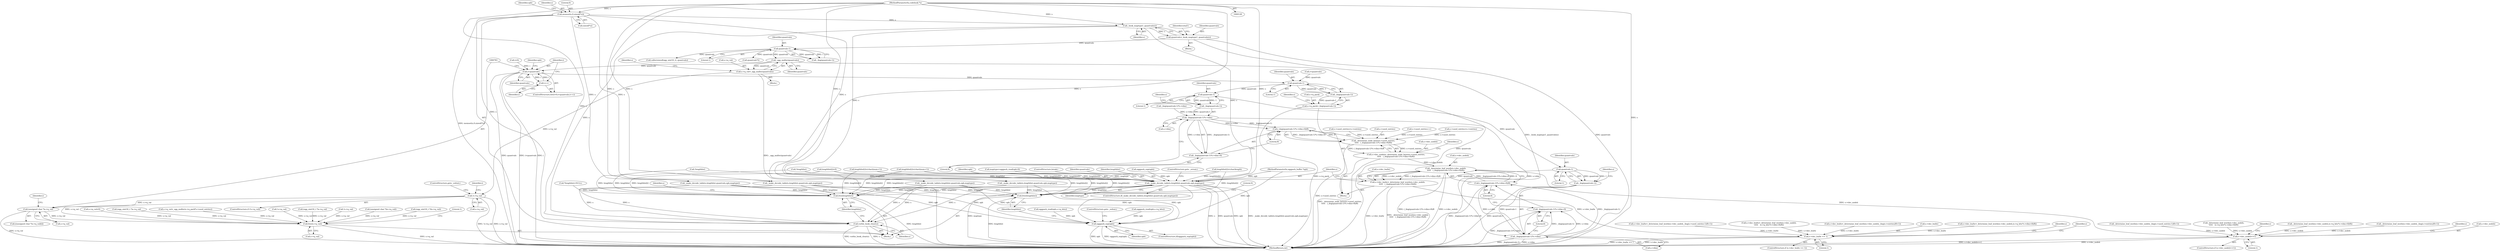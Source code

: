 digraph "0_Android_eeb4e45d5683f88488c083ecf142dc89bc3f0b47_8@API" {
"1000763" [label="(Call,_ogg_malloc(quantvals))"];
"1000622" [label="(Call,quantvals-1)"];
"1000582" [label="(Call,quantvals=_book_maptype1_quantvals(s))"];
"1000584" [label="(Call,_book_maptype1_quantvals(s))"];
"1000143" [label="(Call,memset(s,0,sizeof(*s)))"];
"1000130" [label="(MethodParameterIn,codebook *s)"];
"1000759" [label="(Call,s->q_val=_ogg_malloc(quantvals))"];
"1000766" [label="(Call,!s->q_val)"];
"1000782" [label="(Call,(unsigned char *)s->q_val)"];
"1001170" [label="(Call,free(s->q_val))"];
"1000775" [label="(Call,i<quantvals)"];
"1000778" [label="(Call,i++)"];
"1000844" [label="(Call,quantvals-1)"];
"1000843" [label="(Call,_ilog(quantvals-1))"];
"1000839" [label="(Call,s->q_pack=_ilog(quantvals-1))"];
"1000864" [label="(Call,quantvals-1)"];
"1000863" [label="(Call,_ilog(quantvals-1))"];
"1000862" [label="(Call,_ilog(quantvals-1)*s->dim)"];
"1000860" [label="(Call,(_ilog(quantvals-1)*s->dim+8)/8)"];
"1000856" [label="(Call,_determine_node_bytes(s->used_entries,\n\t\t\t\t\t   (_ilog(quantvals-1)*s->dim+8)/8))"];
"1000852" [label="(Call,s->dec_nodeb=_determine_node_bytes(s->used_entries,\n\t\t\t\t\t   (_ilog(quantvals-1)*s->dim+8)/8))"];
"1000876" [label="(Call,_determine_leaf_words(s->dec_nodeb,\n\t\t\t\t\t   (_ilog(quantvals-1)*s->dim+8)/8))"];
"1000872" [label="(Call,s->dec_leafw=_determine_leaf_words(s->dec_nodeb,\n\t\t\t\t\t   (_ilog(quantvals-1)*s->dim+8)/8))"];
"1001134" [label="(Call,s->dec_leafw == 1)"];
"1001128" [label="(Call,s->dec_nodeb==1)"];
"1000861" [label="(Call,_ilog(quantvals-1)*s->dim+8)"];
"1000882" [label="(Call,_ilog(quantvals-1)*s->dim)"];
"1000880" [label="(Call,(_ilog(quantvals-1)*s->dim+8)/8)"];
"1000881" [label="(Call,_ilog(quantvals-1)*s->dim+8)"];
"1000884" [label="(Call,quantvals-1)"];
"1000883" [label="(Call,_ilog(quantvals-1))"];
"1000893" [label="(Call,_make_decode_table(s,lengthlist,quantvals,opb,maptype))"];
"1001157" [label="(Call,oggpack_eop(opb))"];
"1001160" [label="(Call,free(lengthlist))"];
"1001166" [label="(Call,vorbis_book_clear(s))"];
"1001168" [label="(Call,free(lengthlist))"];
"1000584" [label="(Call,_book_maptype1_quantvals(s))"];
"1001160" [label="(Call,free(lengthlist))"];
"1000822" [label="(Call,(ogg_uint16_t *)s->q_val)"];
"1000350" [label="(Call,lengthlist[i]=(char)(num+1))"];
"1000856" [label="(Call,_determine_node_bytes(s->used_entries,\n\t\t\t\t\t   (_ilog(quantvals-1)*s->dim+8)/8))"];
"1001138" [label="(Literal,1)"];
"1000900" [label="(ControlStructure,break;)"];
"1001169" [label="(Identifier,lengthlist)"];
"1000131" [label="(Block,)"];
"1000766" [label="(Call,!s->q_val)"];
"1000772" [label="(Call,i=0)"];
"1001043" [label="(Call,s->q_val=_ogg_malloc(s->q_pack*s->used_entries))"];
"1000806" [label="(Call,!s->q_val)"];
"1000765" [label="(ControlStructure,if (!s->q_val))"];
"1000873" [label="(Call,s->dec_leafw)"];
"1000864" [label="(Call,quantvals-1)"];
"1000866" [label="(Literal,1)"];
"1000145" [label="(Literal,0)"];
"1000671" [label="(Call,(ogg_uint16_t *)s->q_val)"];
"1000624" [label="(Literal,1)"];
"1000852" [label="(Call,s->dec_nodeb=_determine_node_bytes(s->used_entries,\n\t\t\t\t\t   (_ilog(quantvals-1)*s->dim+8)/8))"];
"1001006" [label="(Call,_determine_leaf_words(s->dec_nodeb,_ilog(s->used_entries-1)/8+1))"];
"1000623" [label="(Identifier,quantvals)"];
"1000781" [label="(Call,((unsigned char *)s->q_val)[i])"];
"1001170" [label="(Call,free(s->q_val))"];
"1000870" [label="(Literal,8)"];
"1001002" [label="(Call,s->dec_leafw=_determine_leaf_words(s->dec_nodeb,_ilog(s->used_entries-1)/8+1))"];
"1000802" [label="(Call,quantvals*2)"];
"1000621" [label="(Call,_ilog(quantvals-1))"];
"1001021" [label="(Call,_make_decode_table(s,lengthlist,quantvals,opb,maptype))"];
"1000655" [label="(Call,!s->q_val)"];
"1000713" [label="(Call,s->dec_leafw=_determine_leaf_words(s->dec_nodeb,\n\t\t\t\t\t   (s->q_bits*s->dim+8)/8))"];
"1001171" [label="(Call,s->q_val)"];
"1000882" [label="(Call,_ilog(quantvals-1)*s->dim)"];
"1000891" [label="(Literal,8)"];
"1001161" [label="(Identifier,lengthlist)"];
"1000760" [label="(Call,s->q_val)"];
"1000865" [label="(Identifier,quantvals)"];
"1000758" [label="(Block,)"];
"1001159" [label="(ControlStructure,goto _eofout;)"];
"1000836" [label="(Call,oggpack_eop(opb))"];
"1000899" [label="(ControlStructure,goto _errout;)"];
"1000717" [label="(Call,_determine_leaf_words(s->dec_nodeb,\n\t\t\t\t\t   (s->q_bits*s->dim+8)/8))"];
"1000573" [label="(Call,_make_decode_table(s,lengthlist,quantvals,opb,maptype))"];
"1000773" [label="(Identifier,i)"];
"1000451" [label="(Call,lengthlist[i]=(char)length)"];
"1000876" [label="(Call,_determine_leaf_words(s->dec_nodeb,\n\t\t\t\t\t   (_ilog(quantvals-1)*s->dim+8)/8))"];
"1000650" [label="(Call,calloc(sizeof(ogg_uint16_t), quantvals))"];
"1001079" [label="(Call,(unsigned char *)(s->q_val))"];
"1001177" [label="(MethodReturn,int)"];
"1001163" [label="(Literal,0)"];
"1001111" [label="(Call,(ogg_uint16_t *)(s->q_val))"];
"1000130" [label="(MethodParameterIn,codebook *s)"];
"1000844" [label="(Call,quantvals-1)"];
"1000857" [label="(Call,s->used_entries)"];
"1000129" [label="(MethodParameterIn,oggpack_buffer *opb)"];
"1001166" [label="(Call,vorbis_book_clear(s))"];
"1001167" [label="(Identifier,s)"];
"1001134" [label="(Call,s->dec_leafw == 1)"];
"1001176" [label="(Literal,1)"];
"1000768" [label="(Identifier,s)"];
"1000152" [label="(Identifier,opb)"];
"1000779" [label="(Identifier,i)"];
"1000551" [label="(Call,s->dec_leafw=_determine_leaf_words(s->dec_nodeb,_ilog(s->entries)/8+1))"];
"1001168" [label="(Call,free(lengthlist))"];
"1000849" [label="(Identifier,s)"];
"1000784" [label="(Call,s->q_val)"];
"1000885" [label="(Identifier,quantvals)"];
"1000620" [label="(Call,_ilog(quantvals-1)*s->dim)"];
"1000839" [label="(Call,s->q_pack=_ilog(quantvals-1))"];
"1000583" [label="(Identifier,quantvals)"];
"1000867" [label="(Call,s->dim)"];
"1000877" [label="(Call,s->dec_nodeb)"];
"1000763" [label="(Call,_ogg_malloc(quantvals))"];
"1001172" [label="(Identifier,s)"];
"1000893" [label="(Call,_make_decode_table(s,lengthlist,quantvals,opb,maptype))"];
"1000585" [label="(Identifier,s)"];
"1000837" [label="(Identifier,opb)"];
"1000292" [label="(Call,s->used_entries++)"];
"1000862" [label="(Call,_ilog(quantvals-1)*s->dim)"];
"1001135" [label="(Call,s->dec_leafw)"];
"1000897" [label="(Identifier,opb)"];
"1000283" [label="(Call,lengthlist[i]=(char)(num+1))"];
"1000470" [label="(Call,maptype=oggpack_read(opb,4))"];
"1000950" [label="(Call,s->dec_leafw=_determine_leaf_words(s->dec_nodeb,(s->q_bits*s->dim+8)/8))"];
"1000533" [label="(Block,)"];
"1000146" [label="(Call,sizeof(*s))"];
"1000385" [label="(Call,s->used_entries=s->entries)"];
"1000970" [label="(Call,_make_decode_table(s,lengthlist,quantvals,opb,maptype))"];
"1000860" [label="(Call,(_ilog(quantvals-1)*s->dim+8)/8)"];
"1000787" [label="(Identifier,i)"];
"1000894" [label="(Identifier,s)"];
"1001136" [label="(Identifier,s)"];
"1000246" [label="(Call,!lengthlist)"];
"1000815" [label="(Call,i<quantvals)"];
"1001158" [label="(Identifier,opb)"];
"1000589" [label="(Identifier,total1)"];
"1000888" [label="(Identifier,s)"];
"1000886" [label="(Literal,1)"];
"1001119" [label="(Call,oggpack_read(opb,s->q_bits))"];
"1000622" [label="(Call,quantvals-1)"];
"1000776" [label="(Identifier,i)"];
"1000771" [label="(ControlStructure,for(i=0;i<quantvals;i++))"];
"1000861" [label="(Call,_ilog(quantvals-1)*s->dim+8)"];
"1000863" [label="(Call,_ilog(quantvals-1))"];
"1000133" [label="(Call,*lengthlist=NULL)"];
"1001128" [label="(Call,s->dec_nodeb==1)"];
"1000751" [label="(Block,)"];
"1000404" [label="(Call,!lengthlist)"];
"1000887" [label="(Call,s->dim)"];
"1000954" [label="(Call,_determine_leaf_words(s->dec_nodeb,(s->q_bits*s->dim+8)/8))"];
"1000846" [label="(Literal,1)"];
"1000884" [label="(Call,quantvals-1)"];
"1000778" [label="(Call,i++)"];
"1001127" [label="(ControlStructure,if (s->dec_nodeb==1))"];
"1000770" [label="(ControlStructure,goto _eofout;)"];
"1000312" [label="(Call,lengthlist[i]=0)"];
"1001141" [label="(Identifier,s)"];
"1000782" [label="(Call,(unsigned char *)s->q_val)"];
"1000896" [label="(Identifier,quantvals)"];
"1001157" [label="(Call,oggpack_eop(opb))"];
"1000890" [label="(Literal,8)"];
"1000144" [label="(Identifier,s)"];
"1000840" [label="(Call,s->q_pack)"];
"1000775" [label="(Call,i<quantvals)"];
"1000319" [label="(Call,s->used_entries=s->entries)"];
"1000843" [label="(Call,_ilog(quantvals-1))"];
"1001147" [label="(Identifier,s)"];
"1000555" [label="(Call,_determine_leaf_words(s->dec_nodeb,_ilog(s->entries)/8+1))"];
"1000881" [label="(Call,_ilog(quantvals-1)*s->dim+8)"];
"1000777" [label="(Identifier,quantvals)"];
"1000759" [label="(Call,s->q_val=_ogg_malloc(quantvals))"];
"1000898" [label="(Identifier,maptype)"];
"1000868" [label="(Identifier,s)"];
"1000845" [label="(Identifier,quantvals)"];
"1000733" [label="(Call,_make_decode_table(s,lengthlist,quantvals,opb,maptype))"];
"1000582" [label="(Call,quantvals=_book_maptype1_quantvals(s))"];
"1000745" [label="(Call,s->q_val=0)"];
"1000883" [label="(Call,_ilog(quantvals-1))"];
"1000892" [label="(ControlStructure,if(_make_decode_table(s,lengthlist,quantvals,opb,maptype)))"];
"1001156" [label="(ControlStructure,if(oggpack_eop(opb)))"];
"1001087" [label="(Call,oggpack_read(opb,s->q_bits))"];
"1000853" [label="(Call,s->dec_nodeb)"];
"1001153" [label="(Identifier,s)"];
"1000872" [label="(Call,s->dec_leafw=_determine_leaf_words(s->dec_nodeb,\n\t\t\t\t\t   (_ilog(quantvals-1)*s->dim+8)/8))"];
"1000880" [label="(Call,(_ilog(quantvals-1)*s->dim+8)/8)"];
"1001132" [label="(Literal,1)"];
"1000767" [label="(Call,s->q_val)"];
"1000895" [label="(Identifier,lengthlist)"];
"1000764" [label="(Identifier,quantvals)"];
"1001133" [label="(ControlStructure,if (s->dec_leafw == 1))"];
"1001129" [label="(Call,s->dec_nodeb)"];
"1000871" [label="(Literal,8)"];
"1000874" [label="(Identifier,s)"];
"1000143" [label="(Call,memset(s,0,sizeof(*s)))"];
"1000763" -> "1000759"  [label="AST: "];
"1000763" -> "1000764"  [label="CFG: "];
"1000764" -> "1000763"  [label="AST: "];
"1000759" -> "1000763"  [label="CFG: "];
"1000763" -> "1001177"  [label="DDG: quantvals"];
"1000763" -> "1000759"  [label="DDG: quantvals"];
"1000622" -> "1000763"  [label="DDG: quantvals"];
"1000763" -> "1000775"  [label="DDG: quantvals"];
"1000622" -> "1000621"  [label="AST: "];
"1000622" -> "1000624"  [label="CFG: "];
"1000623" -> "1000622"  [label="AST: "];
"1000624" -> "1000622"  [label="AST: "];
"1000621" -> "1000622"  [label="CFG: "];
"1000622" -> "1000621"  [label="DDG: quantvals"];
"1000622" -> "1000621"  [label="DDG: 1"];
"1000582" -> "1000622"  [label="DDG: quantvals"];
"1000622" -> "1000650"  [label="DDG: quantvals"];
"1000622" -> "1000802"  [label="DDG: quantvals"];
"1000582" -> "1000533"  [label="AST: "];
"1000582" -> "1000584"  [label="CFG: "];
"1000583" -> "1000582"  [label="AST: "];
"1000584" -> "1000582"  [label="AST: "];
"1000589" -> "1000582"  [label="CFG: "];
"1000582" -> "1001177"  [label="DDG: quantvals"];
"1000582" -> "1001177"  [label="DDG: _book_maptype1_quantvals(s)"];
"1000584" -> "1000582"  [label="DDG: s"];
"1000584" -> "1000585"  [label="CFG: "];
"1000585" -> "1000584"  [label="AST: "];
"1000143" -> "1000584"  [label="DDG: s"];
"1000130" -> "1000584"  [label="DDG: s"];
"1000584" -> "1000733"  [label="DDG: s"];
"1000584" -> "1000893"  [label="DDG: s"];
"1000584" -> "1001166"  [label="DDG: s"];
"1000143" -> "1000131"  [label="AST: "];
"1000143" -> "1000146"  [label="CFG: "];
"1000144" -> "1000143"  [label="AST: "];
"1000145" -> "1000143"  [label="AST: "];
"1000146" -> "1000143"  [label="AST: "];
"1000152" -> "1000143"  [label="CFG: "];
"1000143" -> "1001177"  [label="DDG: memset(s,0,sizeof(*s))"];
"1000130" -> "1000143"  [label="DDG: s"];
"1000143" -> "1000573"  [label="DDG: s"];
"1000143" -> "1000970"  [label="DDG: s"];
"1000143" -> "1001021"  [label="DDG: s"];
"1000143" -> "1001166"  [label="DDG: s"];
"1000130" -> "1000128"  [label="AST: "];
"1000130" -> "1001177"  [label="DDG: s"];
"1000130" -> "1000573"  [label="DDG: s"];
"1000130" -> "1000733"  [label="DDG: s"];
"1000130" -> "1000893"  [label="DDG: s"];
"1000130" -> "1000970"  [label="DDG: s"];
"1000130" -> "1001021"  [label="DDG: s"];
"1000130" -> "1001166"  [label="DDG: s"];
"1000759" -> "1000758"  [label="AST: "];
"1000760" -> "1000759"  [label="AST: "];
"1000768" -> "1000759"  [label="CFG: "];
"1000759" -> "1001177"  [label="DDG: _ogg_malloc(quantvals)"];
"1000759" -> "1000766"  [label="DDG: s->q_val"];
"1000766" -> "1000765"  [label="AST: "];
"1000766" -> "1000767"  [label="CFG: "];
"1000767" -> "1000766"  [label="AST: "];
"1000770" -> "1000766"  [label="CFG: "];
"1000773" -> "1000766"  [label="CFG: "];
"1000766" -> "1001177"  [label="DDG: s->q_val"];
"1000766" -> "1001177"  [label="DDG: !s->q_val"];
"1000766" -> "1000782"  [label="DDG: s->q_val"];
"1000766" -> "1001170"  [label="DDG: s->q_val"];
"1000782" -> "1000781"  [label="AST: "];
"1000782" -> "1000784"  [label="CFG: "];
"1000783" -> "1000782"  [label="AST: "];
"1000784" -> "1000782"  [label="AST: "];
"1000787" -> "1000782"  [label="CFG: "];
"1000782" -> "1001177"  [label="DDG: s->q_val"];
"1000782" -> "1001170"  [label="DDG: s->q_val"];
"1001170" -> "1000131"  [label="AST: "];
"1001170" -> "1001171"  [label="CFG: "];
"1001171" -> "1001170"  [label="AST: "];
"1001176" -> "1001170"  [label="CFG: "];
"1001170" -> "1001177"  [label="DDG: s->q_val"];
"1001111" -> "1001170"  [label="DDG: s->q_val"];
"1001043" -> "1001170"  [label="DDG: s->q_val"];
"1001079" -> "1001170"  [label="DDG: s->q_val"];
"1000671" -> "1001170"  [label="DDG: s->q_val"];
"1000655" -> "1001170"  [label="DDG: s->q_val"];
"1000806" -> "1001170"  [label="DDG: s->q_val"];
"1000822" -> "1001170"  [label="DDG: s->q_val"];
"1000745" -> "1001170"  [label="DDG: s->q_val"];
"1000775" -> "1000771"  [label="AST: "];
"1000775" -> "1000777"  [label="CFG: "];
"1000776" -> "1000775"  [label="AST: "];
"1000777" -> "1000775"  [label="AST: "];
"1000783" -> "1000775"  [label="CFG: "];
"1000837" -> "1000775"  [label="CFG: "];
"1000775" -> "1001177"  [label="DDG: i"];
"1000775" -> "1001177"  [label="DDG: quantvals"];
"1000775" -> "1001177"  [label="DDG: i<quantvals"];
"1000772" -> "1000775"  [label="DDG: i"];
"1000778" -> "1000775"  [label="DDG: i"];
"1000775" -> "1000778"  [label="DDG: i"];
"1000775" -> "1000844"  [label="DDG: quantvals"];
"1000778" -> "1000771"  [label="AST: "];
"1000778" -> "1000779"  [label="CFG: "];
"1000779" -> "1000778"  [label="AST: "];
"1000776" -> "1000778"  [label="CFG: "];
"1000844" -> "1000843"  [label="AST: "];
"1000844" -> "1000846"  [label="CFG: "];
"1000845" -> "1000844"  [label="AST: "];
"1000846" -> "1000844"  [label="AST: "];
"1000843" -> "1000844"  [label="CFG: "];
"1000844" -> "1000843"  [label="DDG: quantvals"];
"1000844" -> "1000843"  [label="DDG: 1"];
"1000815" -> "1000844"  [label="DDG: quantvals"];
"1000844" -> "1000864"  [label="DDG: quantvals"];
"1000843" -> "1000839"  [label="AST: "];
"1000839" -> "1000843"  [label="CFG: "];
"1000843" -> "1000839"  [label="DDG: quantvals-1"];
"1000839" -> "1000751"  [label="AST: "];
"1000840" -> "1000839"  [label="AST: "];
"1000849" -> "1000839"  [label="CFG: "];
"1000839" -> "1001177"  [label="DDG: s->q_pack"];
"1000864" -> "1000863"  [label="AST: "];
"1000864" -> "1000866"  [label="CFG: "];
"1000865" -> "1000864"  [label="AST: "];
"1000866" -> "1000864"  [label="AST: "];
"1000863" -> "1000864"  [label="CFG: "];
"1000864" -> "1000863"  [label="DDG: quantvals"];
"1000864" -> "1000863"  [label="DDG: 1"];
"1000864" -> "1000884"  [label="DDG: quantvals"];
"1000863" -> "1000862"  [label="AST: "];
"1000868" -> "1000863"  [label="CFG: "];
"1000863" -> "1000862"  [label="DDG: quantvals-1"];
"1000862" -> "1000861"  [label="AST: "];
"1000862" -> "1000867"  [label="CFG: "];
"1000867" -> "1000862"  [label="AST: "];
"1000870" -> "1000862"  [label="CFG: "];
"1000862" -> "1000860"  [label="DDG: _ilog(quantvals-1)"];
"1000862" -> "1000860"  [label="DDG: s->dim"];
"1000862" -> "1000861"  [label="DDG: _ilog(quantvals-1)"];
"1000862" -> "1000861"  [label="DDG: s->dim"];
"1000620" -> "1000862"  [label="DDG: s->dim"];
"1000862" -> "1000882"  [label="DDG: s->dim"];
"1000860" -> "1000856"  [label="AST: "];
"1000860" -> "1000871"  [label="CFG: "];
"1000861" -> "1000860"  [label="AST: "];
"1000871" -> "1000860"  [label="AST: "];
"1000856" -> "1000860"  [label="CFG: "];
"1000860" -> "1000856"  [label="DDG: _ilog(quantvals-1)*s->dim+8"];
"1000860" -> "1000856"  [label="DDG: 8"];
"1000856" -> "1000852"  [label="AST: "];
"1000857" -> "1000856"  [label="AST: "];
"1000852" -> "1000856"  [label="CFG: "];
"1000856" -> "1001177"  [label="DDG: s->used_entries"];
"1000856" -> "1000852"  [label="DDG: s->used_entries"];
"1000856" -> "1000852"  [label="DDG: (_ilog(quantvals-1)*s->dim+8)/8"];
"1000292" -> "1000856"  [label="DDG: s->used_entries"];
"1000385" -> "1000856"  [label="DDG: s->used_entries"];
"1000319" -> "1000856"  [label="DDG: s->used_entries"];
"1000852" -> "1000751"  [label="AST: "];
"1000853" -> "1000852"  [label="AST: "];
"1000874" -> "1000852"  [label="CFG: "];
"1000852" -> "1001177"  [label="DDG: _determine_node_bytes(s->used_entries,\n\t\t\t\t\t   (_ilog(quantvals-1)*s->dim+8)/8)"];
"1000852" -> "1000876"  [label="DDG: s->dec_nodeb"];
"1000876" -> "1000872"  [label="AST: "];
"1000876" -> "1000880"  [label="CFG: "];
"1000877" -> "1000876"  [label="AST: "];
"1000880" -> "1000876"  [label="AST: "];
"1000872" -> "1000876"  [label="CFG: "];
"1000876" -> "1001177"  [label="DDG: (_ilog(quantvals-1)*s->dim+8)/8"];
"1000876" -> "1001177"  [label="DDG: s->dec_nodeb"];
"1000876" -> "1000872"  [label="DDG: s->dec_nodeb"];
"1000876" -> "1000872"  [label="DDG: (_ilog(quantvals-1)*s->dim+8)/8"];
"1000880" -> "1000876"  [label="DDG: _ilog(quantvals-1)*s->dim+8"];
"1000880" -> "1000876"  [label="DDG: 8"];
"1000876" -> "1001128"  [label="DDG: s->dec_nodeb"];
"1000872" -> "1000751"  [label="AST: "];
"1000873" -> "1000872"  [label="AST: "];
"1000894" -> "1000872"  [label="CFG: "];
"1000872" -> "1001177"  [label="DDG: s->dec_leafw"];
"1000872" -> "1001177"  [label="DDG: _determine_leaf_words(s->dec_nodeb,\n\t\t\t\t\t   (_ilog(quantvals-1)*s->dim+8)/8)"];
"1000872" -> "1001134"  [label="DDG: s->dec_leafw"];
"1001134" -> "1001133"  [label="AST: "];
"1001134" -> "1001138"  [label="CFG: "];
"1001135" -> "1001134"  [label="AST: "];
"1001138" -> "1001134"  [label="AST: "];
"1001141" -> "1001134"  [label="CFG: "];
"1001147" -> "1001134"  [label="CFG: "];
"1001134" -> "1001177"  [label="DDG: s->dec_leafw == 1"];
"1001134" -> "1001177"  [label="DDG: s->dec_leafw"];
"1000713" -> "1001134"  [label="DDG: s->dec_leafw"];
"1001002" -> "1001134"  [label="DDG: s->dec_leafw"];
"1000950" -> "1001134"  [label="DDG: s->dec_leafw"];
"1000551" -> "1001134"  [label="DDG: s->dec_leafw"];
"1001128" -> "1001127"  [label="AST: "];
"1001128" -> "1001132"  [label="CFG: "];
"1001129" -> "1001128"  [label="AST: "];
"1001132" -> "1001128"  [label="AST: "];
"1001136" -> "1001128"  [label="CFG: "];
"1001153" -> "1001128"  [label="CFG: "];
"1001128" -> "1001177"  [label="DDG: s->dec_nodeb"];
"1001128" -> "1001177"  [label="DDG: s->dec_nodeb==1"];
"1001006" -> "1001128"  [label="DDG: s->dec_nodeb"];
"1000555" -> "1001128"  [label="DDG: s->dec_nodeb"];
"1000717" -> "1001128"  [label="DDG: s->dec_nodeb"];
"1000954" -> "1001128"  [label="DDG: s->dec_nodeb"];
"1000861" -> "1000870"  [label="CFG: "];
"1000870" -> "1000861"  [label="AST: "];
"1000871" -> "1000861"  [label="CFG: "];
"1000882" -> "1000881"  [label="AST: "];
"1000882" -> "1000887"  [label="CFG: "];
"1000883" -> "1000882"  [label="AST: "];
"1000887" -> "1000882"  [label="AST: "];
"1000890" -> "1000882"  [label="CFG: "];
"1000882" -> "1001177"  [label="DDG: _ilog(quantvals-1)"];
"1000882" -> "1001177"  [label="DDG: s->dim"];
"1000882" -> "1000880"  [label="DDG: _ilog(quantvals-1)"];
"1000882" -> "1000880"  [label="DDG: s->dim"];
"1000882" -> "1000881"  [label="DDG: _ilog(quantvals-1)"];
"1000882" -> "1000881"  [label="DDG: s->dim"];
"1000883" -> "1000882"  [label="DDG: quantvals-1"];
"1000880" -> "1000891"  [label="CFG: "];
"1000881" -> "1000880"  [label="AST: "];
"1000891" -> "1000880"  [label="AST: "];
"1000880" -> "1001177"  [label="DDG: _ilog(quantvals-1)*s->dim+8"];
"1000881" -> "1000890"  [label="CFG: "];
"1000890" -> "1000881"  [label="AST: "];
"1000891" -> "1000881"  [label="CFG: "];
"1000881" -> "1001177"  [label="DDG: _ilog(quantvals-1)*s->dim"];
"1000884" -> "1000883"  [label="AST: "];
"1000884" -> "1000886"  [label="CFG: "];
"1000885" -> "1000884"  [label="AST: "];
"1000886" -> "1000884"  [label="AST: "];
"1000883" -> "1000884"  [label="CFG: "];
"1000884" -> "1000883"  [label="DDG: quantvals"];
"1000884" -> "1000883"  [label="DDG: 1"];
"1000884" -> "1000893"  [label="DDG: quantvals"];
"1000888" -> "1000883"  [label="CFG: "];
"1000883" -> "1001177"  [label="DDG: quantvals-1"];
"1000893" -> "1000892"  [label="AST: "];
"1000893" -> "1000898"  [label="CFG: "];
"1000894" -> "1000893"  [label="AST: "];
"1000895" -> "1000893"  [label="AST: "];
"1000896" -> "1000893"  [label="AST: "];
"1000897" -> "1000893"  [label="AST: "];
"1000898" -> "1000893"  [label="AST: "];
"1000899" -> "1000893"  [label="CFG: "];
"1000900" -> "1000893"  [label="CFG: "];
"1000893" -> "1001177"  [label="DDG: opb"];
"1000893" -> "1001177"  [label="DDG: _make_decode_table(s,lengthlist,quantvals,opb,maptype)"];
"1000893" -> "1001177"  [label="DDG: maptype"];
"1000893" -> "1001177"  [label="DDG: s"];
"1000893" -> "1001177"  [label="DDG: quantvals"];
"1000404" -> "1000893"  [label="DDG: lengthlist"];
"1000350" -> "1000893"  [label="DDG: lengthlist[i]"];
"1000283" -> "1000893"  [label="DDG: lengthlist[i]"];
"1000312" -> "1000893"  [label="DDG: lengthlist[i]"];
"1000451" -> "1000893"  [label="DDG: lengthlist[i]"];
"1000246" -> "1000893"  [label="DDG: lengthlist"];
"1000836" -> "1000893"  [label="DDG: opb"];
"1000129" -> "1000893"  [label="DDG: opb"];
"1000470" -> "1000893"  [label="DDG: maptype"];
"1000893" -> "1001157"  [label="DDG: opb"];
"1000893" -> "1001160"  [label="DDG: lengthlist"];
"1000893" -> "1001166"  [label="DDG: s"];
"1000893" -> "1001168"  [label="DDG: lengthlist"];
"1001157" -> "1001156"  [label="AST: "];
"1001157" -> "1001158"  [label="CFG: "];
"1001158" -> "1001157"  [label="AST: "];
"1001159" -> "1001157"  [label="CFG: "];
"1001161" -> "1001157"  [label="CFG: "];
"1001157" -> "1001177"  [label="DDG: opb"];
"1001157" -> "1001177"  [label="DDG: oggpack_eop(opb)"];
"1000573" -> "1001157"  [label="DDG: opb"];
"1001087" -> "1001157"  [label="DDG: opb"];
"1000970" -> "1001157"  [label="DDG: opb"];
"1000733" -> "1001157"  [label="DDG: opb"];
"1001119" -> "1001157"  [label="DDG: opb"];
"1001021" -> "1001157"  [label="DDG: opb"];
"1000129" -> "1001157"  [label="DDG: opb"];
"1001160" -> "1000131"  [label="AST: "];
"1001160" -> "1001161"  [label="CFG: "];
"1001161" -> "1001160"  [label="AST: "];
"1001163" -> "1001160"  [label="CFG: "];
"1001160" -> "1001177"  [label="DDG: lengthlist"];
"1000573" -> "1001160"  [label="DDG: lengthlist"];
"1000970" -> "1001160"  [label="DDG: lengthlist"];
"1000283" -> "1001160"  [label="DDG: lengthlist[i]"];
"1000312" -> "1001160"  [label="DDG: lengthlist[i]"];
"1000451" -> "1001160"  [label="DDG: lengthlist[i]"];
"1001021" -> "1001160"  [label="DDG: lengthlist"];
"1000733" -> "1001160"  [label="DDG: lengthlist"];
"1000350" -> "1001160"  [label="DDG: lengthlist[i]"];
"1001166" -> "1000131"  [label="AST: "];
"1001166" -> "1001167"  [label="CFG: "];
"1001167" -> "1001166"  [label="AST: "];
"1001169" -> "1001166"  [label="CFG: "];
"1001166" -> "1001177"  [label="DDG: vorbis_book_clear(s)"];
"1001166" -> "1001177"  [label="DDG: s"];
"1000733" -> "1001166"  [label="DDG: s"];
"1000970" -> "1001166"  [label="DDG: s"];
"1001021" -> "1001166"  [label="DDG: s"];
"1000573" -> "1001166"  [label="DDG: s"];
"1001168" -> "1000131"  [label="AST: "];
"1001168" -> "1001169"  [label="CFG: "];
"1001169" -> "1001168"  [label="AST: "];
"1001172" -> "1001168"  [label="CFG: "];
"1001168" -> "1001177"  [label="DDG: lengthlist"];
"1000573" -> "1001168"  [label="DDG: lengthlist"];
"1000970" -> "1001168"  [label="DDG: lengthlist"];
"1000404" -> "1001168"  [label="DDG: lengthlist"];
"1000283" -> "1001168"  [label="DDG: lengthlist[i]"];
"1000312" -> "1001168"  [label="DDG: lengthlist[i]"];
"1000133" -> "1001168"  [label="DDG: lengthlist"];
"1000451" -> "1001168"  [label="DDG: lengthlist[i]"];
"1001021" -> "1001168"  [label="DDG: lengthlist"];
"1000246" -> "1001168"  [label="DDG: lengthlist"];
"1000733" -> "1001168"  [label="DDG: lengthlist"];
"1000350" -> "1001168"  [label="DDG: lengthlist[i]"];
}
